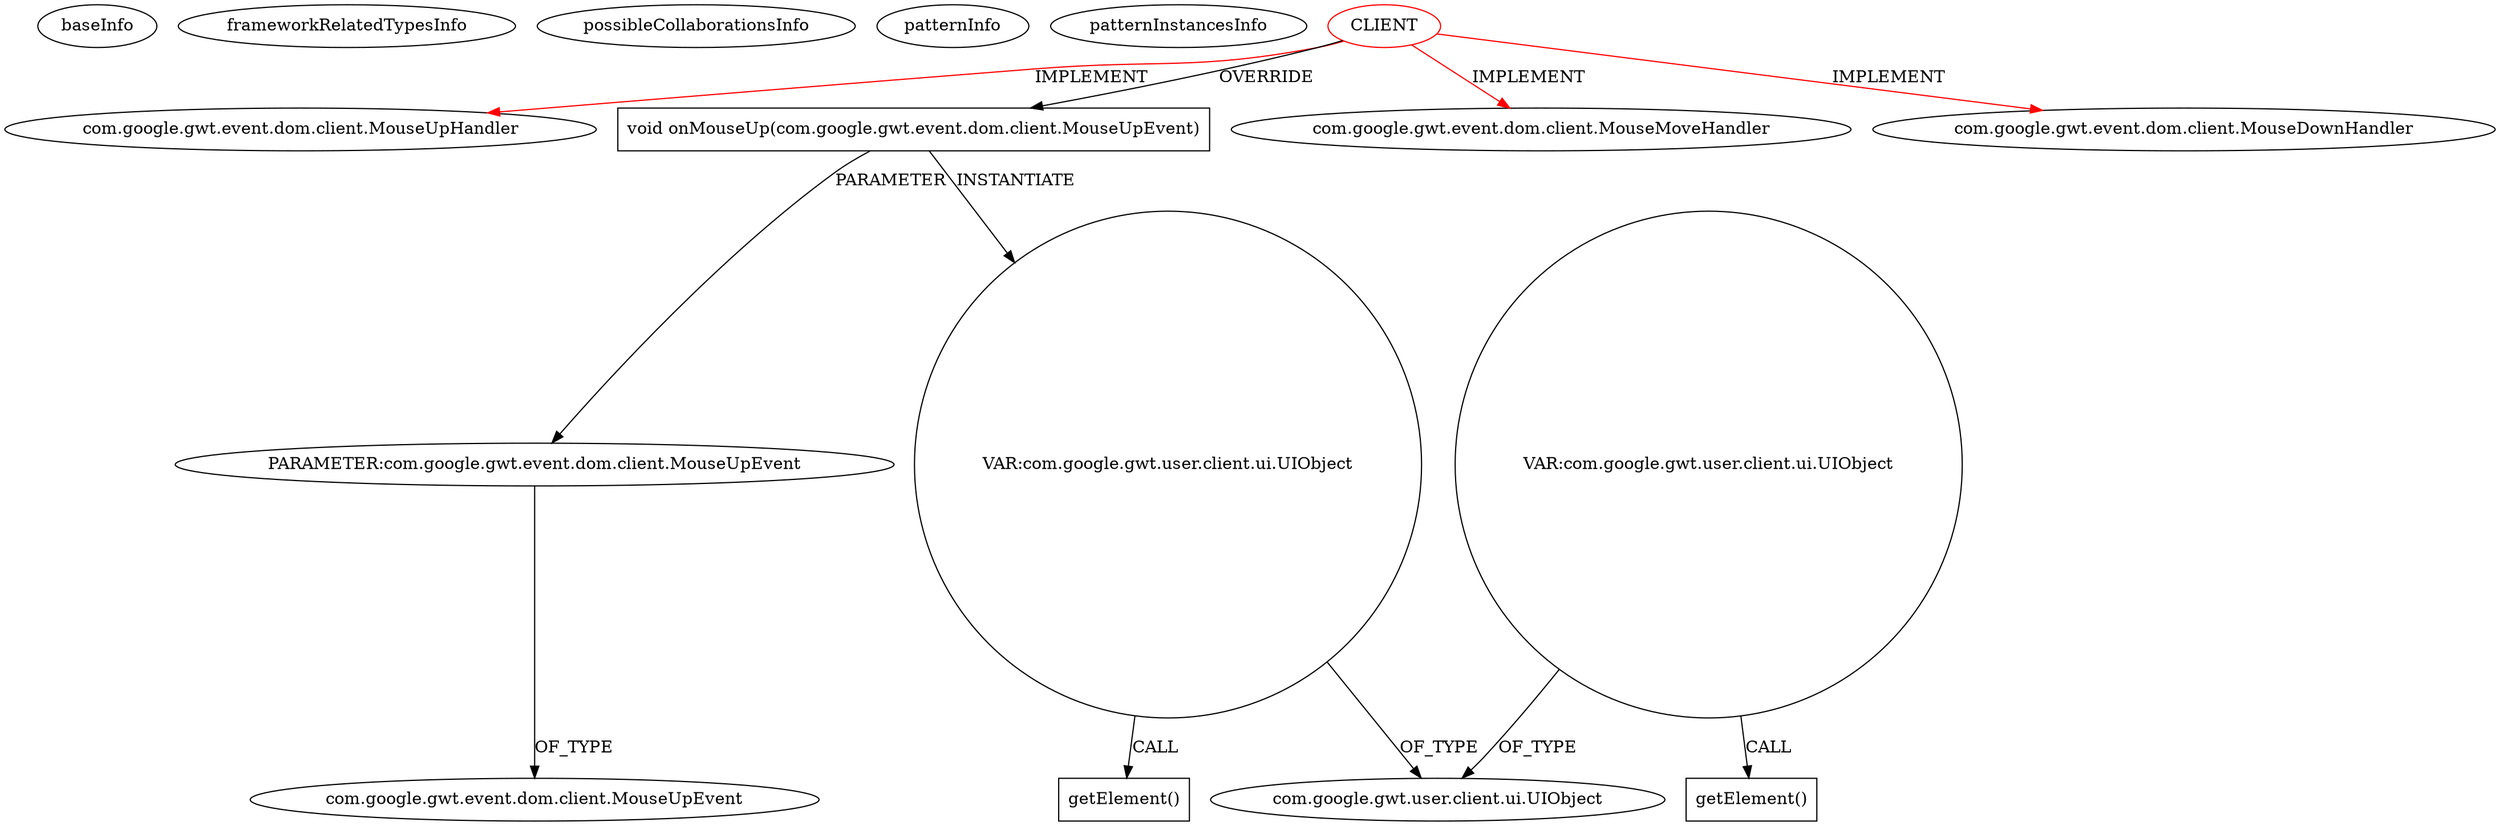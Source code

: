 digraph {
baseInfo[graphId=724,category="pattern",isAnonymous=false,possibleRelation=false]
frameworkRelatedTypesInfo[0="com.google.gwt.event.dom.client.MouseDownHandler",1="com.google.gwt.event.dom.client.MouseMoveHandler",2="com.google.gwt.event.dom.client.MouseUpHandler"]
possibleCollaborationsInfo[]
patternInfo[frequency=2.0,patternRootClient=0]
patternInstancesInfo[0="MathieuLorber-GWT-console~/MathieuLorber-GWT-console/GWT-console-master/src/main/java/net/mlorber/gwt/console/client/MouseDragHandler.java~MouseDragHandler~313",1="mansiT-UiBinder~/mansiT-UiBinder/UiBinder-master/uibinder/src/com/allen_sauer/gwt/dnd/client/MouseDragHandler.java~MouseDragHandler~3680"]
2[label="com.google.gwt.event.dom.client.MouseUpHandler",vertexType="FRAMEWORK_INTERFACE_TYPE",isFrameworkType=false]
0[label="CLIENT",vertexType="ROOT_CLIENT_CLASS_DECLARATION",isFrameworkType=false,color=red]
34[label="void onMouseUp(com.google.gwt.event.dom.client.MouseUpEvent)",vertexType="OVERRIDING_METHOD_DECLARATION",isFrameworkType=false,shape=box]
40[label="VAR:com.google.gwt.user.client.ui.UIObject",vertexType="VARIABLE_EXPRESION",isFrameworkType=false,shape=circle]
12[label="com.google.gwt.user.client.ui.UIObject",vertexType="FRAMEWORK_CLASS_TYPE",isFrameworkType=false]
10[label="VAR:com.google.gwt.user.client.ui.UIObject",vertexType="VARIABLE_EXPRESION",isFrameworkType=false,shape=circle]
1[label="com.google.gwt.event.dom.client.MouseMoveHandler",vertexType="FRAMEWORK_INTERFACE_TYPE",isFrameworkType=false]
3[label="com.google.gwt.event.dom.client.MouseDownHandler",vertexType="FRAMEWORK_INTERFACE_TYPE",isFrameworkType=false]
35[label="PARAMETER:com.google.gwt.event.dom.client.MouseUpEvent",vertexType="PARAMETER_DECLARATION",isFrameworkType=false]
36[label="com.google.gwt.event.dom.client.MouseUpEvent",vertexType="FRAMEWORK_CLASS_TYPE",isFrameworkType=false]
11[label="getElement()",vertexType="INSIDE_CALL",isFrameworkType=false,shape=box]
41[label="getElement()",vertexType="INSIDE_CALL",isFrameworkType=false,shape=box]
0->34[label="OVERRIDE"]
40->41[label="CALL"]
34->40[label="INSTANTIATE"]
0->3[label="IMPLEMENT",color=red]
40->12[label="OF_TYPE"]
34->35[label="PARAMETER"]
10->12[label="OF_TYPE"]
0->1[label="IMPLEMENT",color=red]
35->36[label="OF_TYPE"]
0->2[label="IMPLEMENT",color=red]
10->11[label="CALL"]
}
